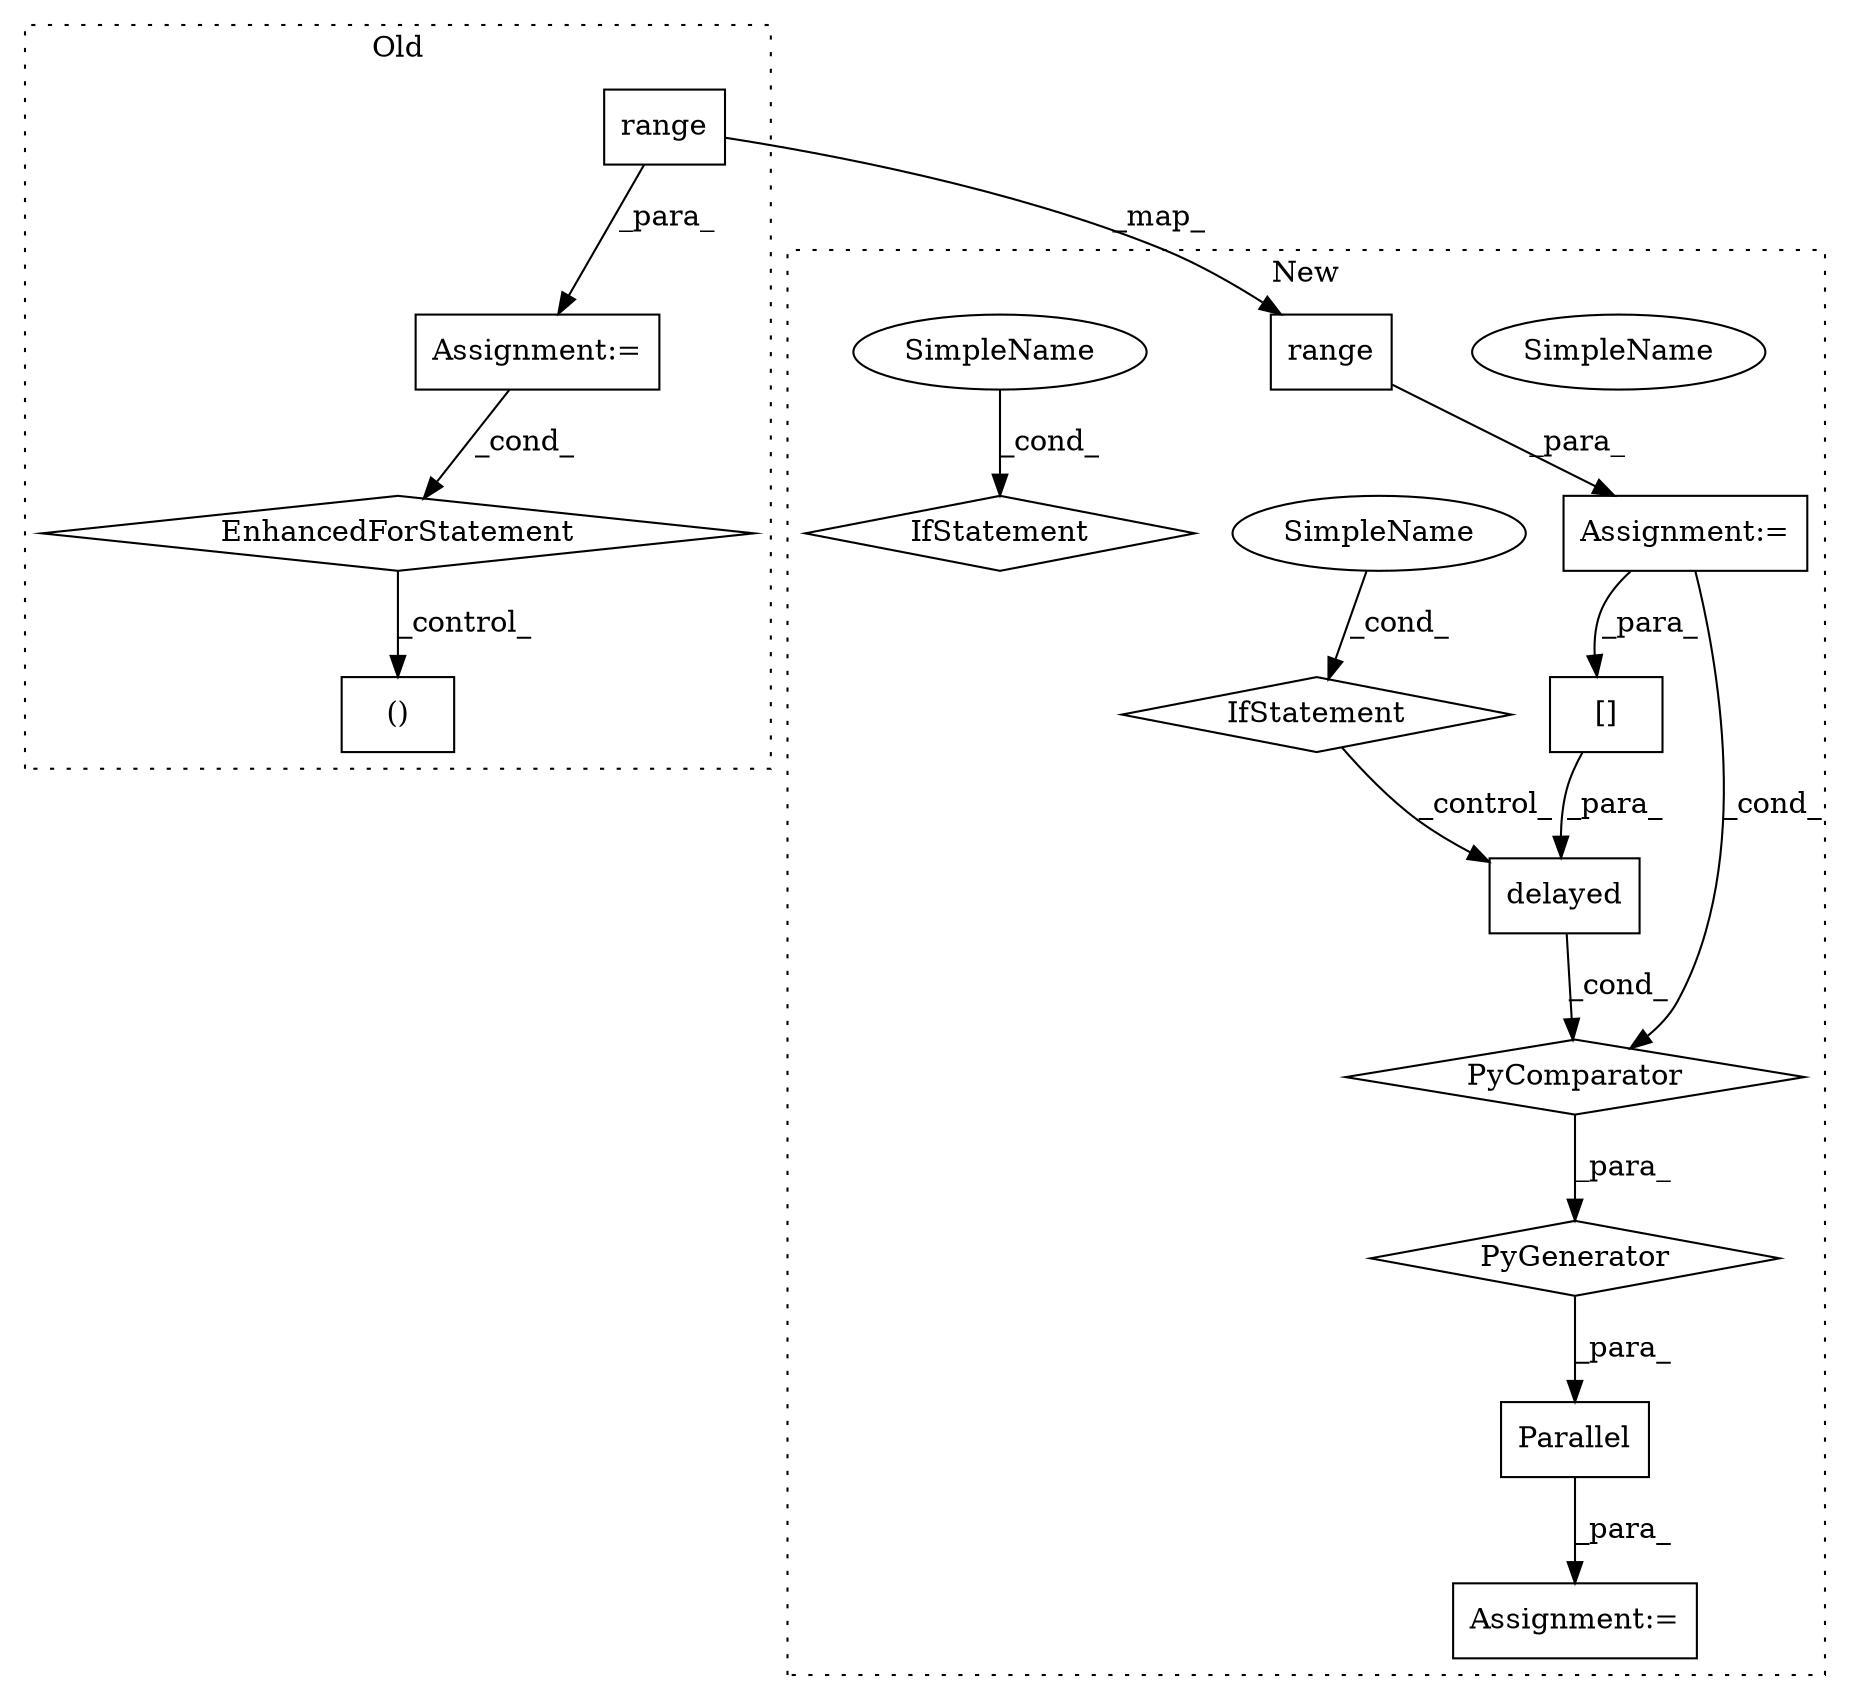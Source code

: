 digraph G {
subgraph cluster0 {
1 [label="()" a="106" s="3696" l="24" shape="box"];
5 [label="Assignment:=" a="7" s="3542,3632" l="53,2" shape="box"];
6 [label="EnhancedForStatement" a="70" s="3542,3632" l="53,2" shape="diamond"];
12 [label="range" a="32" s="3603,3631" l="6,1" shape="box"];
label = "Old";
style="dotted";
}
subgraph cluster1 {
2 [label="Parallel" a="32" s="4450,4641" l="18,-3" shape="box"];
3 [label="Assignment:=" a="7" s="4435" l="1" shape="box"];
4 [label="Assignment:=" a="7" s="4590" l="45" shape="box"];
7 [label="delayed" a="32" s="4468,4531" l="8,1" shape="box"];
8 [label="IfStatement" a="25" s="4590" l="45" shape="diamond"];
9 [label="SimpleName" a="42" s="4630" l="5" shape="ellipse"];
10 [label="PyGenerator" a="107" s="4468" l="173" shape="diamond"];
11 [label="PyComparator" a="113" s="4590" l="45" shape="diamond"];
13 [label="range" a="32" s="4597,4625" l="6,1" shape="box"];
14 [label="[]" a="2" s="4476,4500" l="23,1" shape="box"];
15 [label="IfStatement" a="25" s="4219" l="45" shape="diamond"];
16 [label="SimpleName" a="42" s="4630" l="5" shape="ellipse"];
17 [label="SimpleName" a="42" s="4259" l="5" shape="ellipse"];
label = "New";
style="dotted";
}
2 -> 3 [label="_para_"];
4 -> 11 [label="_cond_"];
4 -> 14 [label="_para_"];
5 -> 6 [label="_cond_"];
6 -> 1 [label="_control_"];
7 -> 11 [label="_cond_"];
8 -> 7 [label="_control_"];
10 -> 2 [label="_para_"];
11 -> 10 [label="_para_"];
12 -> 13 [label="_map_"];
12 -> 5 [label="_para_"];
13 -> 4 [label="_para_"];
14 -> 7 [label="_para_"];
16 -> 8 [label="_cond_"];
17 -> 15 [label="_cond_"];
}
